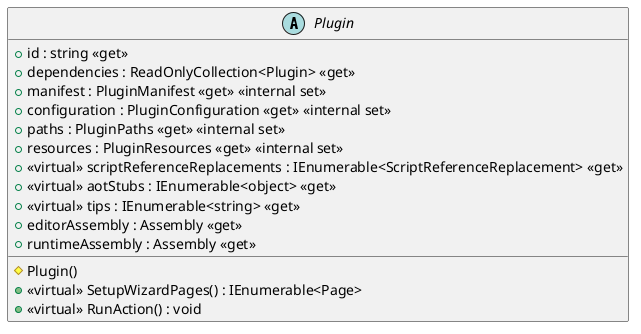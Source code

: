 @startuml
abstract class Plugin {
    # Plugin()
    + id : string <<get>>
    + dependencies : ReadOnlyCollection<Plugin> <<get>>
    + manifest : PluginManifest <<get>> <<internal set>>
    + configuration : PluginConfiguration <<get>> <<internal set>>
    + paths : PluginPaths <<get>> <<internal set>>
    + resources : PluginResources <<get>> <<internal set>>
    + <<virtual>> scriptReferenceReplacements : IEnumerable<ScriptReferenceReplacement> <<get>>
    + <<virtual>> aotStubs : IEnumerable<object> <<get>>
    + <<virtual>> tips : IEnumerable<string> <<get>>
    + <<virtual>> SetupWizardPages() : IEnumerable<Page>
    + editorAssembly : Assembly <<get>>
    + runtimeAssembly : Assembly <<get>>
    + <<virtual>> RunAction() : void
}
@enduml
